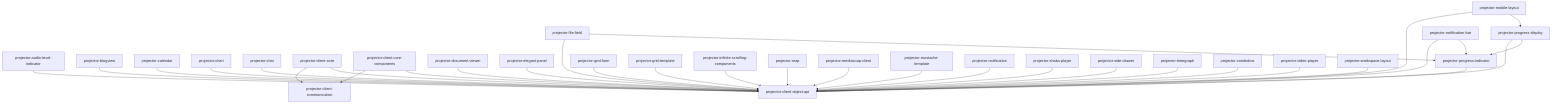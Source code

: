 graph TD;
    projector-audio-level-indicator-->projector-client-object-api;
    projector-blogview-->projector-client-object-api;
    projector-calendar-->projector-client-object-api;
    projector-chart-->projector-client-object-api;
    projector-chat-->projector-client-object-api;
    projector-client-core-->projector-client-communication;
    projector-client-core-->projector-client-object-api;
    projector-client-core-components-->projector-client-communication;
    projector-client-core-components-->projector-client-object-api;
    projector-document-viewer-->projector-client-object-api;
    projector-elegant-panel-->projector-client-object-api;
    projector-file-field-->projector-client-object-api;
    projector-file-field-->projector-progress-indicator;
    projector-grid-form-->projector-client-object-api;
    projector-grid-template-->projector-client-object-api;
    projector-infinite-scrolling-components-->projector-client-object-api;
    projector-map-->projector-client-object-api;
    projector-mediasoup-client-->projector-client-object-api;
    projector-mobile-layout-->projector-client-object-api;
    projector-mobile-layout-->projector-progress-display;
    projector-mustache-template-->projector-client-object-api;
    projector-notification-->projector-client-object-api;
    projector-notification-bar-->projector-client-object-api;
    projector-notification-bar-->projector-progress-indicator;
    projector-progress-display-->projector-client-object-api;
    projector-progress-display-->projector-progress-indicator;
    projector-progress-indicator-->projector-client-object-api;
    projector-shaka-player-->projector-client-object-api;
    projector-side-drawer-->projector-client-object-api;
    projector-timegraph-->projector-client-object-api;
    projector-combobox-->projector-client-object-api;
    projector-video-player-->projector-client-object-api;
    projector-workspace-layout-->projector-client-object-api;